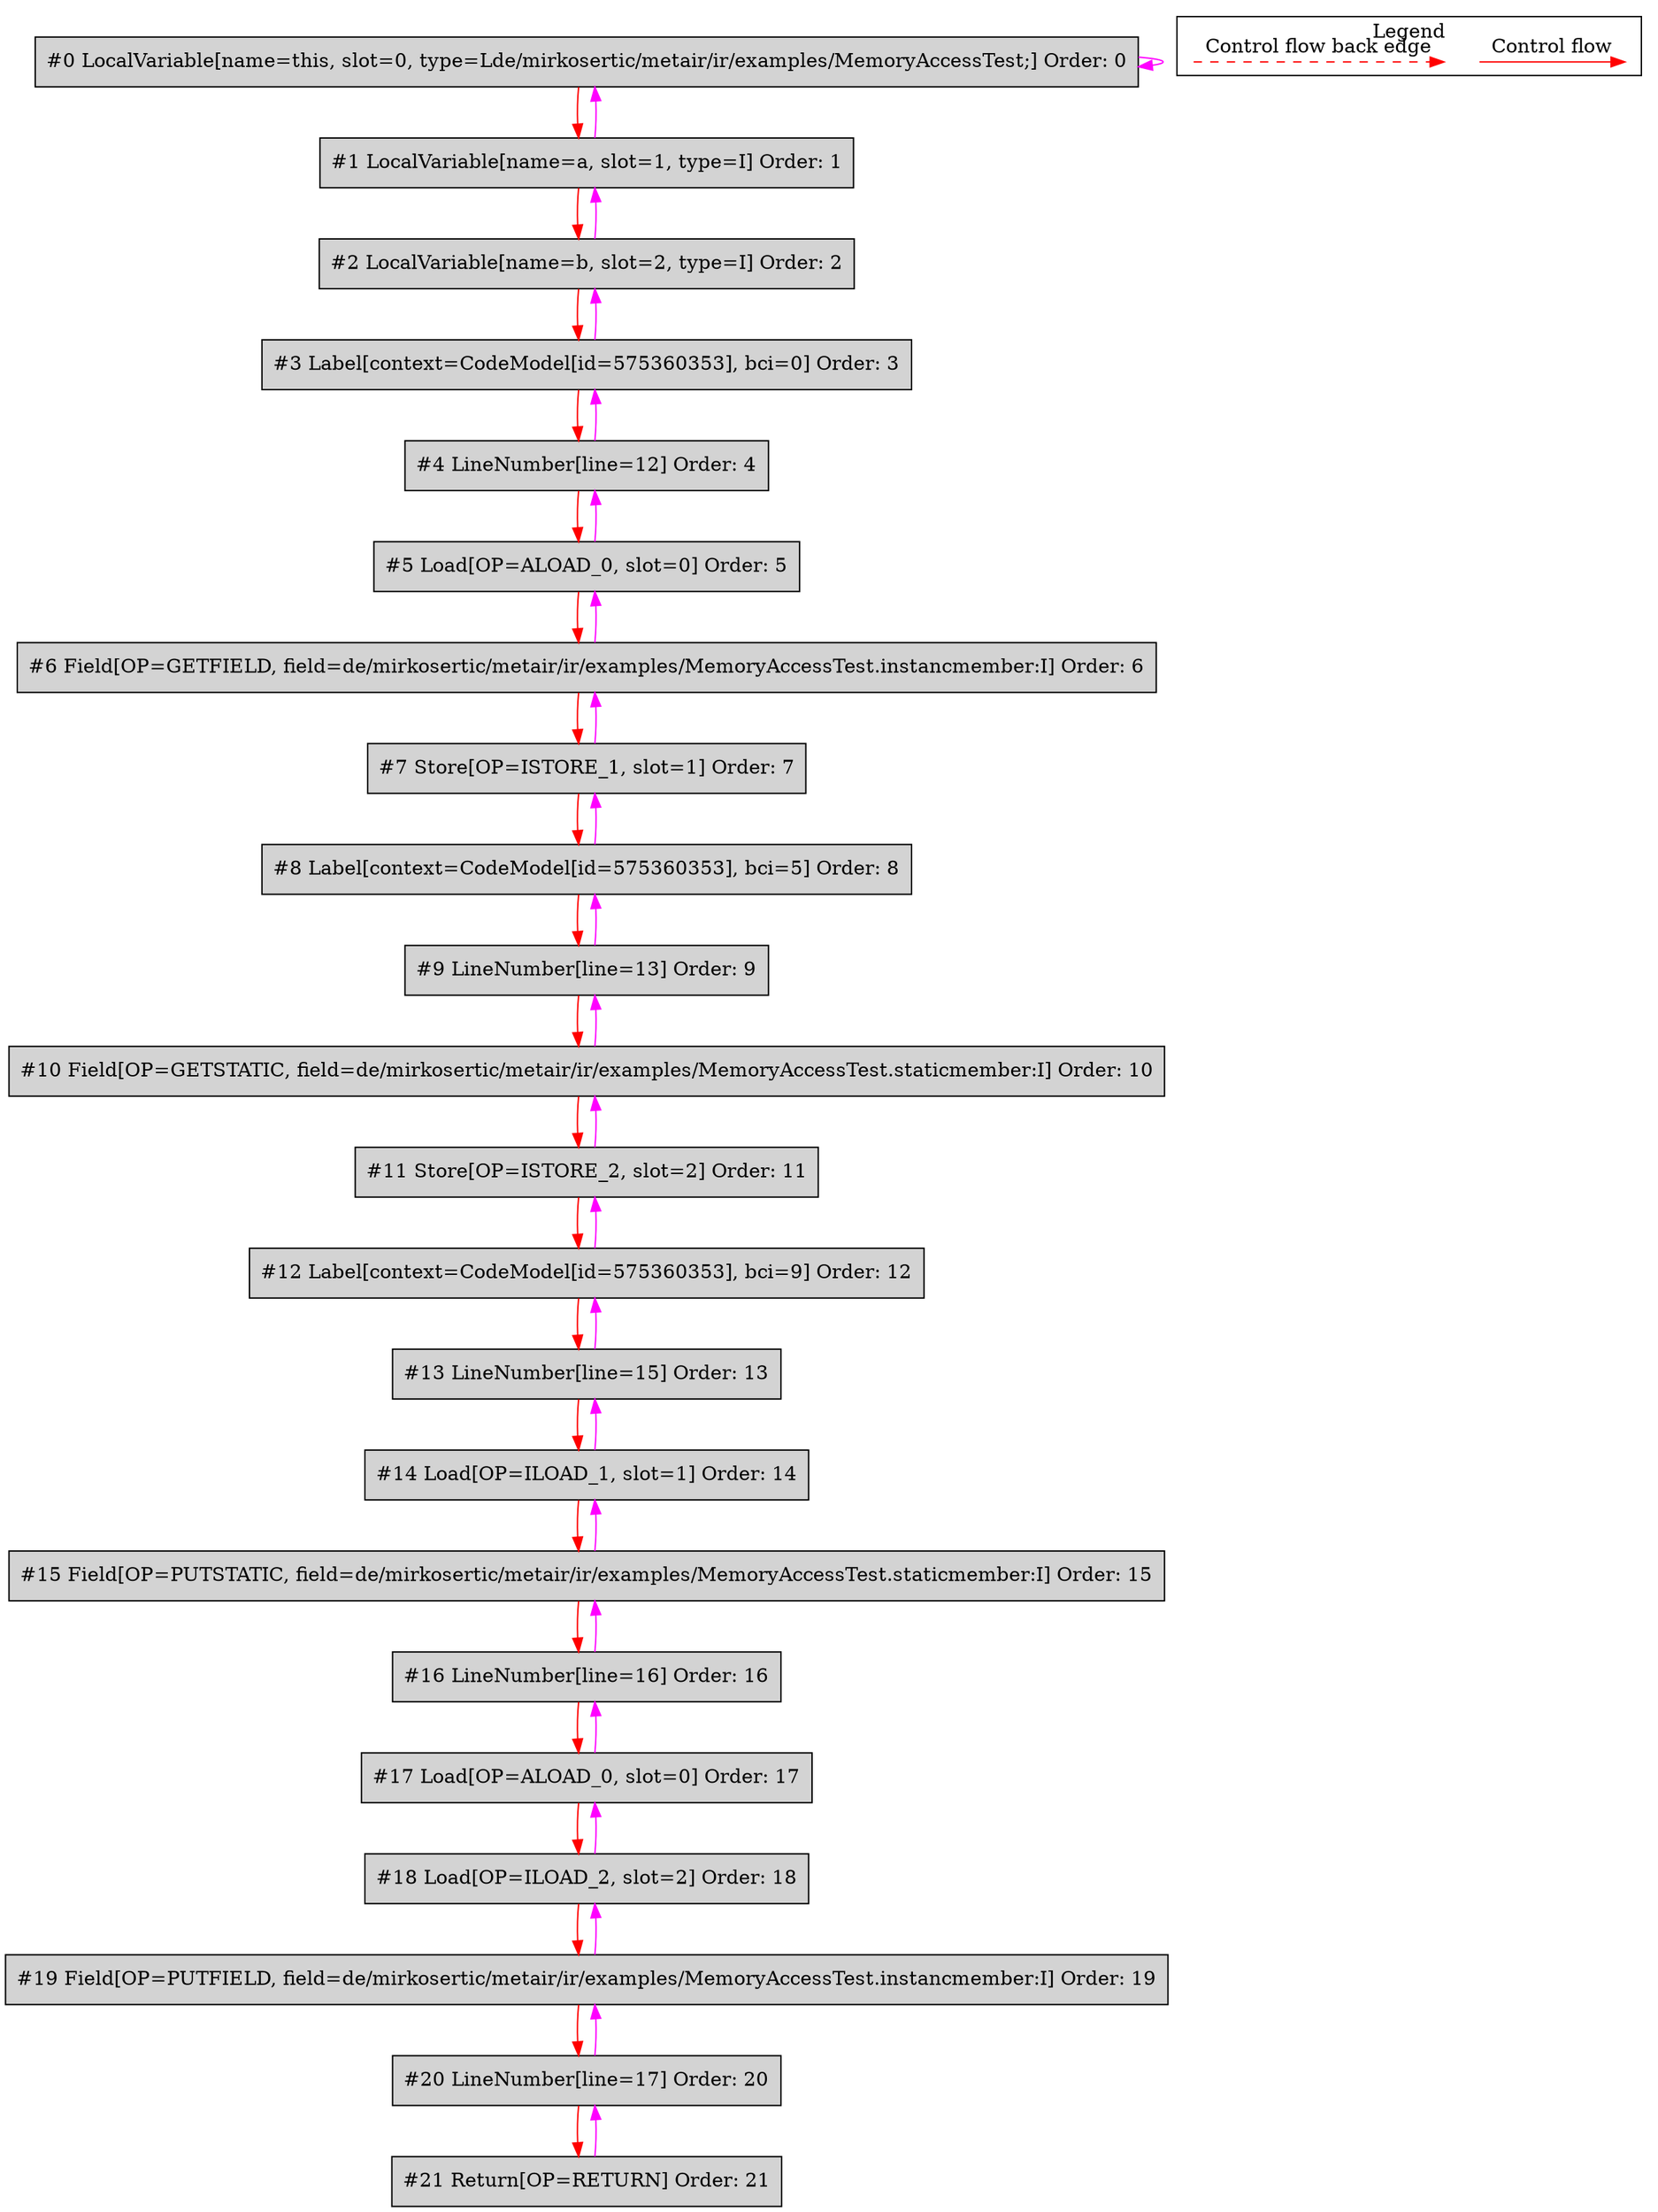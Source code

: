digraph {
 ordering="in";
 node0[label="#0 LocalVariable[name=this, slot=0, type=Lde/mirkosertic/metair/ir/examples/MemoryAccessTest;] Order: 0", shape=box, fillcolor=lightgrey, style=filled];
 node1[label="#1 LocalVariable[name=a, slot=1, type=I] Order: 1", shape=box, fillcolor=lightgrey, style=filled];
 node2[label="#2 LocalVariable[name=b, slot=2, type=I] Order: 2", shape=box, fillcolor=lightgrey, style=filled];
 node3[label="#3 Label[context=CodeModel[id=575360353], bci=0] Order: 3", shape=box, fillcolor=lightgrey, style=filled];
 node4[label="#4 LineNumber[line=12] Order: 4", shape=box, fillcolor=lightgrey, style=filled];
 node5[label="#5 Load[OP=ALOAD_0, slot=0] Order: 5", shape=box, fillcolor=lightgrey, style=filled];
 node6[label="#6 Field[OP=GETFIELD, field=de/mirkosertic/metair/ir/examples/MemoryAccessTest.instancmember:I] Order: 6", shape=box, fillcolor=lightgrey, style=filled];
 node7[label="#7 Store[OP=ISTORE_1, slot=1] Order: 7", shape=box, fillcolor=lightgrey, style=filled];
 node8[label="#8 Label[context=CodeModel[id=575360353], bci=5] Order: 8", shape=box, fillcolor=lightgrey, style=filled];
 node9[label="#9 LineNumber[line=13] Order: 9", shape=box, fillcolor=lightgrey, style=filled];
 node10[label="#10 Field[OP=GETSTATIC, field=de/mirkosertic/metair/ir/examples/MemoryAccessTest.staticmember:I] Order: 10", shape=box, fillcolor=lightgrey, style=filled];
 node11[label="#11 Store[OP=ISTORE_2, slot=2] Order: 11", shape=box, fillcolor=lightgrey, style=filled];
 node12[label="#12 Label[context=CodeModel[id=575360353], bci=9] Order: 12", shape=box, fillcolor=lightgrey, style=filled];
 node13[label="#13 LineNumber[line=15] Order: 13", shape=box, fillcolor=lightgrey, style=filled];
 node14[label="#14 Load[OP=ILOAD_1, slot=1] Order: 14", shape=box, fillcolor=lightgrey, style=filled];
 node15[label="#15 Field[OP=PUTSTATIC, field=de/mirkosertic/metair/ir/examples/MemoryAccessTest.staticmember:I] Order: 15", shape=box, fillcolor=lightgrey, style=filled];
 node16[label="#16 LineNumber[line=16] Order: 16", shape=box, fillcolor=lightgrey, style=filled];
 node17[label="#17 Load[OP=ALOAD_0, slot=0] Order: 17", shape=box, fillcolor=lightgrey, style=filled];
 node18[label="#18 Load[OP=ILOAD_2, slot=2] Order: 18", shape=box, fillcolor=lightgrey, style=filled];
 node19[label="#19 Field[OP=PUTFIELD, field=de/mirkosertic/metair/ir/examples/MemoryAccessTest.instancmember:I] Order: 19", shape=box, fillcolor=lightgrey, style=filled];
 node20[label="#20 LineNumber[line=17] Order: 20", shape=box, fillcolor=lightgrey, style=filled];
 node21[label="#21 Return[OP=RETURN] Order: 21", shape=box, fillcolor=lightgrey, style=filled];
 node0 -> node0[color=fuchsia];
 node0 -> node1[color=red];
 node1 -> node0[color=fuchsia];
 node1 -> node2[color=red];
 node2 -> node1[color=fuchsia];
 node2 -> node3[color=red];
 node3 -> node2[color=fuchsia];
 node3 -> node4[color=red];
 node4 -> node3[color=fuchsia];
 node4 -> node5[color=red];
 node5 -> node4[color=fuchsia];
 node5 -> node6[color=red];
 node6 -> node5[color=fuchsia];
 node6 -> node7[color=red];
 node7 -> node6[color=fuchsia];
 node7 -> node8[color=red];
 node8 -> node7[color=fuchsia];
 node8 -> node9[color=red];
 node9 -> node8[color=fuchsia];
 node9 -> node10[color=red];
 node10 -> node9[color=fuchsia];
 node10 -> node11[color=red];
 node11 -> node10[color=fuchsia];
 node11 -> node12[color=red];
 node12 -> node11[color=fuchsia];
 node12 -> node13[color=red];
 node13 -> node12[color=fuchsia];
 node13 -> node14[color=red];
 node14 -> node13[color=fuchsia];
 node14 -> node15[color=red];
 node15 -> node14[color=fuchsia];
 node15 -> node16[color=red];
 node16 -> node15[color=fuchsia];
 node16 -> node17[color=red];
 node17 -> node16[color=fuchsia];
 node17 -> node18[color=red];
 node18 -> node17[color=fuchsia];
 node18 -> node19[color=red];
 node19 -> node18[color=fuchsia];
 node19 -> node20[color=red];
 node20 -> node19[color=fuchsia];
 node20 -> node21[color=red];
 node21 -> node20[color=fuchsia];
 subgraph cluster_000 {
  label = "Legend";
  node [shape=point]
  {
   rank=same;
   c0 [style = invis];
   c1 [style = invis];
   c2 [style = invis];
   c3 [style = invis];
  }
  c0 -> c1 [label="Control flow", style=solid, color=red]
  c2 -> c3 [label="Control flow back edge", style=dashed, color=red]
 }

}
